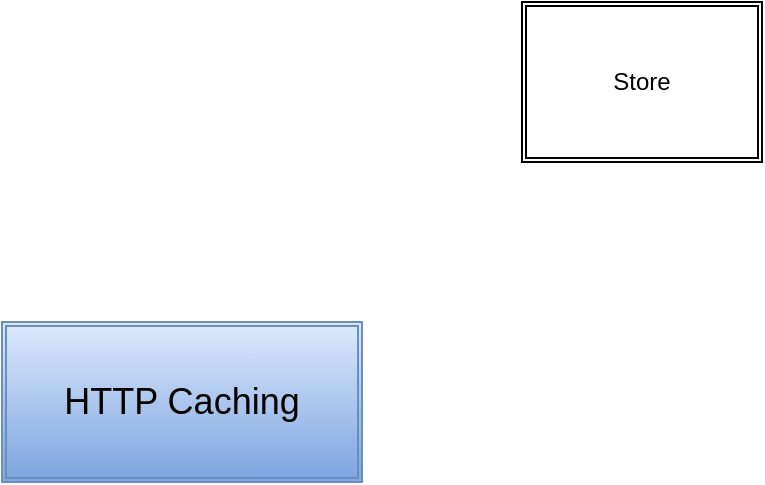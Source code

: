 <mxfile>
    <diagram id="eI9s3ZVmxAGyVmt-WuHv" name="Page-1">
        <mxGraphModel dx="1099" dy="790" grid="1" gridSize="10" guides="1" tooltips="1" connect="1" arrows="1" fold="1" page="1" pageScale="1" pageWidth="827" pageHeight="1169" math="0" shadow="0">
            <root>
                <mxCell id="0"/>
                <mxCell id="1" parent="0"/>
                <mxCell id="3" value="&lt;font style=&quot;font-size: 18px&quot;&gt;HTTP Caching&lt;/font&gt;" style="shape=ext;double=1;rounded=0;whiteSpace=wrap;html=1;fillColor=#dae8fc;strokeColor=#6c8ebf;gradientColor=#7ea6e0;" vertex="1" parent="1">
                    <mxGeometry x="50" y="270" width="180" height="80" as="geometry"/>
                </mxCell>
                <mxCell id="4" value="Store&lt;br&gt;" style="shape=ext;double=1;rounded=0;whiteSpace=wrap;html=1;" vertex="1" parent="1">
                    <mxGeometry x="310" y="110" width="120" height="80" as="geometry"/>
                </mxCell>
            </root>
        </mxGraphModel>
    </diagram>
</mxfile>